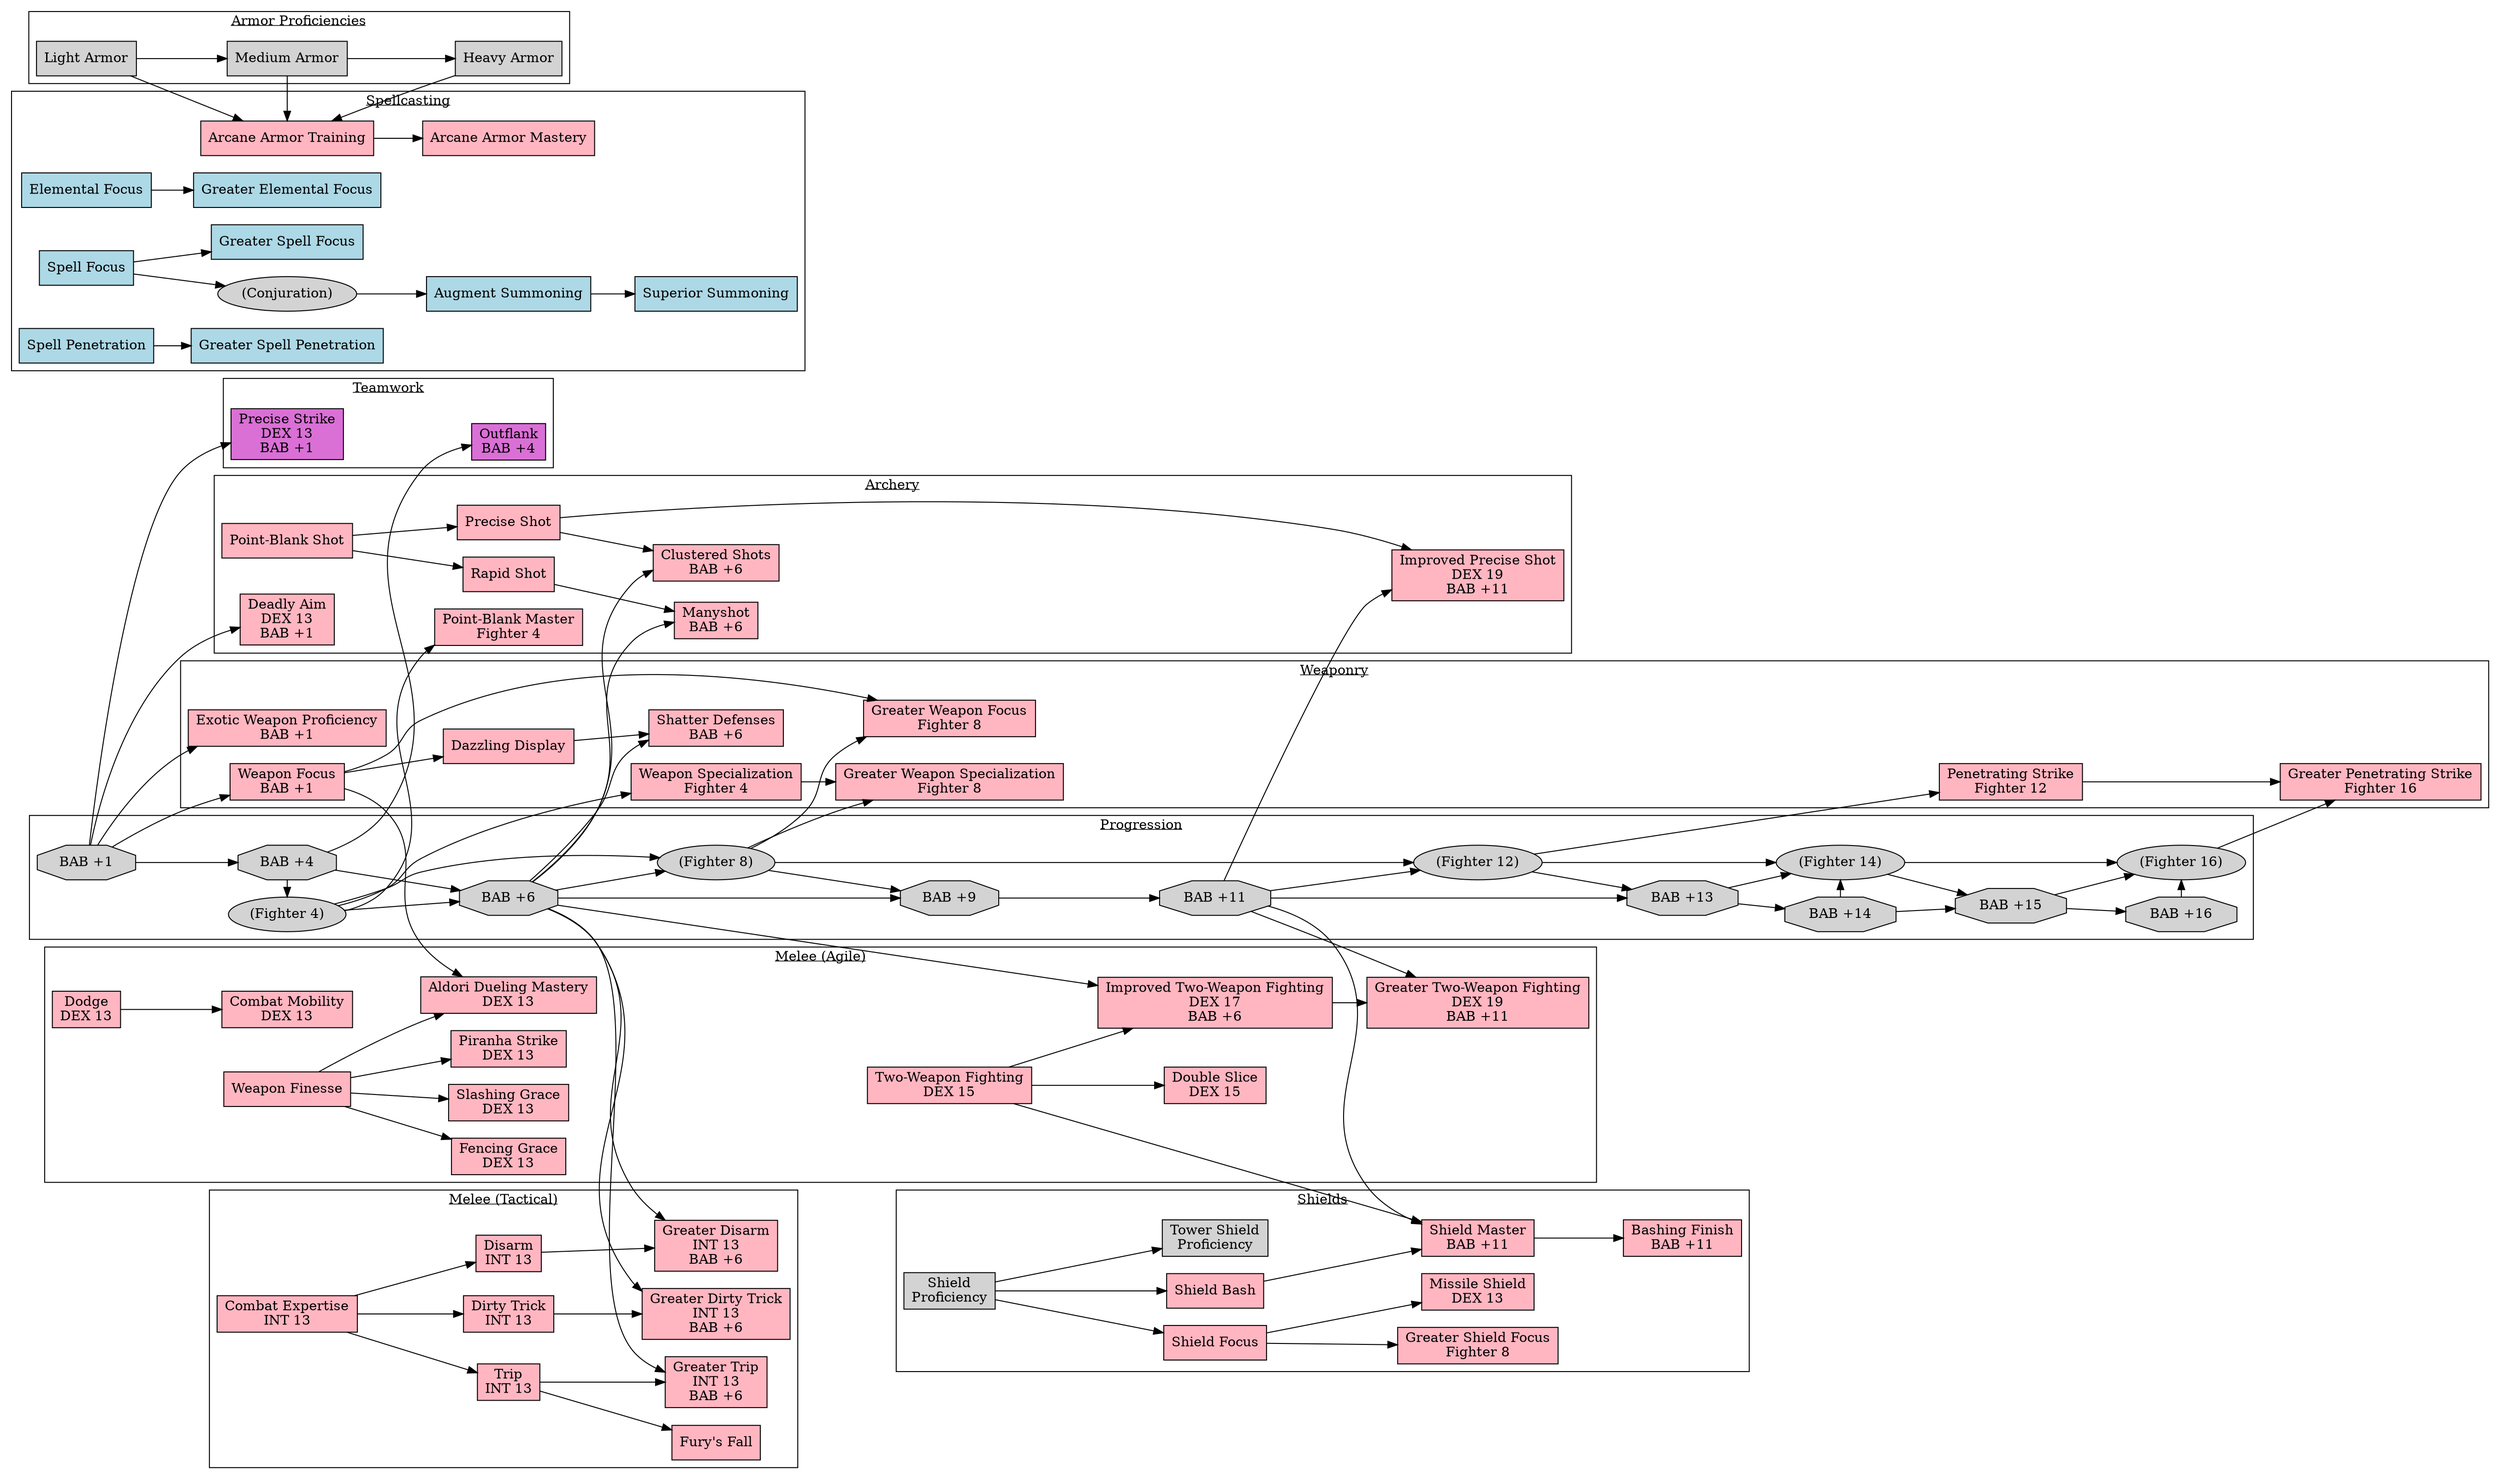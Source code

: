 digraph Character
{
  ratio=auto
  rankdir=LR
  newrank=true
  node [shape=rectangle, color=black, style=filled, fillcolor=transparent]

subgraph cluster_bab
{
  label=<<U>Progression</U>>
  node [shape=octagon, fillcolor=lightgrey]
  "Fighter 4" [shape=oval, label=<(\N)>]
  "Fighter 8" [shape=oval, label=<(\N)>]
  "Fighter 12" [shape=oval, label=<(\N)>]
  "Fighter 14" [shape=oval, label=<(\N)>]
  "Fighter 16" [shape=oval, label=<(\N)>]
  "BAB +1" -> "BAB +4" -> "BAB +6" -> "BAB +9" -> "BAB +11" -> "BAB +13" -> "BAB +14" -> "BAB +15" -> "BAB +16"
  "Fighter 4" -> "Fighter 8" -> "Fighter 12" -> "Fighter 14" -> "Fighter 16"
  "BAB +4" -> "Fighter 4" [constraint=false]
  "Fighter 4" -> "BAB +6"
  "BAB +6" -> "Fighter 8"
  "Fighter 8" -> "BAB +9"
  "BAB +11" -> "Fighter 12"
  "Fighter 12" -> "BAB +13"
  "BAB +13" -> "Fighter 14"
  "BAB +14" -> "Fighter 14" [constraint=false]
  "Fighter 14" -> "BAB +15"
  "BAB +15" -> "Fighter 16"
  "BAB +16" -> "Fighter 16" [constraint=false]
}

subgraph cluster_armors
{
  label=<<U>Armor Proficiencies</U>>
  node [shape=rectangle, fillcolor=lightgrey]
  "Light Armor" -> "Medium Armor" -> "Heavy Armor"
}

subgraph cluster_teamwork
{
  label=<<U>Teamwork</U>>
  node [fillcolor=orchid]

  "Outflank" [label=<\N<BR/>BAB +4>]
  "BAB +4" -> "Outflank"

  "Precise Strike" [label=<\N<BR/>DEX 13<BR/>BAB +1>]
  "BAB +1" -> "Precise Strike"
}

subgraph cluster_spellcasting
{
  label=<<U>Spellcasting</U>>
  node [fillcolor=lightblue]

  "Elemental Focus" -> "Greater Elemental Focus"
  "Spell Focus" -> "Greater Spell Focus"
  "Spell Penetration" -> "Greater Spell Penetration"
  "(Conjuration)" [shape=oval, fillcolor=lightgrey]
  "Spell Focus" -> "(Conjuration)" -> "Augment Summoning" -> "Superior Summoning"
  "Arcane Armor Training" [fillcolor=lightpink]
  "Arcane Armor Mastery" [fillcolor=lightpink]
  "Light Armor" -> "Arcane Armor Training" [constraint=true]
  "Medium Armor" -> "Arcane Armor Training" [constraint=false]
  "Heavy Armor" -> "Arcane Armor Training" [constraint=false]
  "Arcane Armor Training" -> "Arcane Armor Mastery"
}

subgraph cluster_weaponry
{
  label=<<U>Weaponry</U>>
  node [fillcolor=lightpink]

  "Exotic Weapon Proficiency" [label=<\N<BR/>BAB +1>]
  "BAB +1" -> "Exotic Weapon Proficiency"

  "Weapon Focus" [label=<\N<BR/>BAB +1>]
  "BAB +1" -> "Weapon Focus"

  "Weapon Specialization" [label=<\N<BR/>Fighter 4>]
  "Fighter 4" -> "Weapon Specialization"

  "Dazzling Display"
  "Weapon Focus" -> "Dazzling Display"

  "Shatter Defenses" [label=<\N<BR/>BAB +6>]
  "BAB +6" -> "Shatter Defenses"
  "Dazzling Display" -> "Shatter Defenses"

  "Greater Weapon Focus" [label=<\N<BR/>Fighter 8>]
  "Fighter 8" -> "Greater Weapon Focus"
  "Weapon Focus" -> "Greater Weapon Focus"

  "Greater Weapon Specialization" [label=<\N<BR/>Fighter 8>]
  "Fighter 8" -> "Greater Weapon Specialization"
  "Weapon Specialization" -> "Greater Weapon Specialization"

  "Penetrating Strike" [label=<\N<BR/>Fighter 12>]
  "Fighter 12" -> "Penetrating Strike"

  "Greater Penetrating Strike" [label=<\N<BR/>Fighter 16>]
  "Fighter 16" -> "Greater Penetrating Strike"
  "Penetrating Strike" -> "Greater Penetrating Strike"
}

subgraph cluster_archery
{
  label=<<U>Archery</U>>
  node [fillcolor=lightpink]

  "Point-Blank Shot" -> "Precise Shot"

  "Deadly Aim" [label=<\N<BR/>DEX 13<BR/>BAB +1>]
  "BAB +1" -> "Deadly Aim"

  "Point-Blank Master" [label=<\N<BR/>Fighter 4>]
  "Fighter 4" -> "Point-Blank Master"

  "Clustered Shots" [label=<\N<BR/>BAB +6>]
  "Precise Shot" -> "Clustered Shots"
  "BAB +6" -> "Clustered Shots"

  "Rapid Shot"
  "Manyshot" [label=<\N<BR/>BAB +6>]
  "Point-Blank Shot" -> "Rapid Shot" -> "Manyshot"
  "BAB +6" -> "Manyshot"

  "Improved Precise Shot" [label=<\N<BR/>DEX 19<BR/>BAB +11>]
  "Precise Shot" -> "Improved Precise Shot"
  "BAB +11" -> "Improved Precise Shot"
}

subgraph cluster_combat_int
{
  label=<<U>Melee (Tactical)</U>>
  node [fillcolor=lightpink]

  "Combat Expertise" [label=<\N<BR/>INT 13>]

  "Dirty Trick" [label=<\N<BR/>INT 13>]
  "Greater Dirty Trick" [label=<\N<BR/>INT 13<BR/>BAB +6>]
  "Combat Expertise" -> "Dirty Trick" -> "Greater Dirty Trick"
  "BAB +6" -> "Greater Dirty Trick"

  "Disarm" [label=<\N<BR/>INT 13>]
  "Greater Disarm" [label=<\N<BR/>INT 13<BR/>BAB +6>]
  "Combat Expertise" -> "Disarm" -> "Greater Disarm"
  "BAB +6" -> "Greater Disarm"

  "Trip" [label=<\N<BR/>INT 13>]
  "Greater Trip" [label=<\N<BR/>INT 13<BR/>BAB +6>]
  "Combat Expertise" -> "Trip" -> "Greater Trip"
  "Trip" -> "Fury's Fall"
  "BAB +6" -> "Greater Trip"
}

subgraph cluster_combat_dex
{
  label=<<U>Melee (Agile)</U>>
  node [fillcolor=lightpink]

  "Aldori Dueling Mastery" [label=<\N<BR/>DEX 13>]
  "Weapon Focus" -> "Aldori Dueling Mastery"

  "Dodge" [label=<\N<BR/>DEX 13>]
  "Combat Mobility" [label=<\N<BR/>DEX 13>]
  "Dodge" -> "Combat Mobility"

  "Weapon Finesse"
  "Fencing Grace" [label=<\N<BR/>DEX 13>]
  "Weapon Finesse" -> "Fencing Grace"
  "Slashing Grace" [label=<\N<BR/>DEX 13>]
  "Weapon Finesse" -> "Slashing Grace"
  "Piranha Strike" [label=<\N<BR/>DEX 13>]
  "Weapon Finesse" -> "Piranha Strike"
  "Weapon Finesse" -> "Aldori Dueling Mastery"

  "Two-Weapon Fighting" [label=<\N<BR/>DEX 15>]
  "Improved Two-Weapon Fighting" [label=<\N<BR/>DEX 17<BR/>BAB +6>]
  "Greater Two-Weapon Fighting" [label=<\N<BR/>DEX 19<BR/>BAB +11>]
  "Double Slice" [label=<\N<BR/>DEX 15>]
  "Two-Weapon Fighting" -> "Improved Two-Weapon Fighting" -> "Greater Two-Weapon Fighting"
  "Two-Weapon Fighting" -> "Double Slice"
  "BAB +6" -> "Improved Two-Weapon Fighting"
  "BAB +11" -> "Greater Two-Weapon Fighting"
}

subgraph cluster_shields
{
  label=<<U>Shields</U>>
  node [fillcolor=lightpink]

  "Shield Proficiency" [label=<Shield<BR/>Proficiency>, fillcolor=lightgrey]
  "Tower Shield Proficiency" [label=<Tower Shield<BR/>Proficiency>, fillcolor=lightgrey]
  "Shield Proficiency" -> "Tower Shield Proficiency"
  
  "Shield Focus"
  "Greater Shield Focus" [label=<\N<BR/>Fighter 8>]
  "Shield Proficiency" -> "Shield Focus" -> "Greater Shield Focus"

  "Missile Shield" [label=<\N<BR/>DEX 13>]
  "Shield Focus" -> "Missile Shield"

  "Shield Bash"
  "Shield Master" [label=<\N<BR/>BAB +11>]
  "Bashing Finish" [label=<\N<BR/>BAB +11>]
  "Shield Proficiency" -> "Shield Bash" -> "Shield Master" -> "Bashing Finish"
  "Two-Weapon Fighting" -> "Shield Master"
  "BAB +11" -> "Shield Master"
}

}
